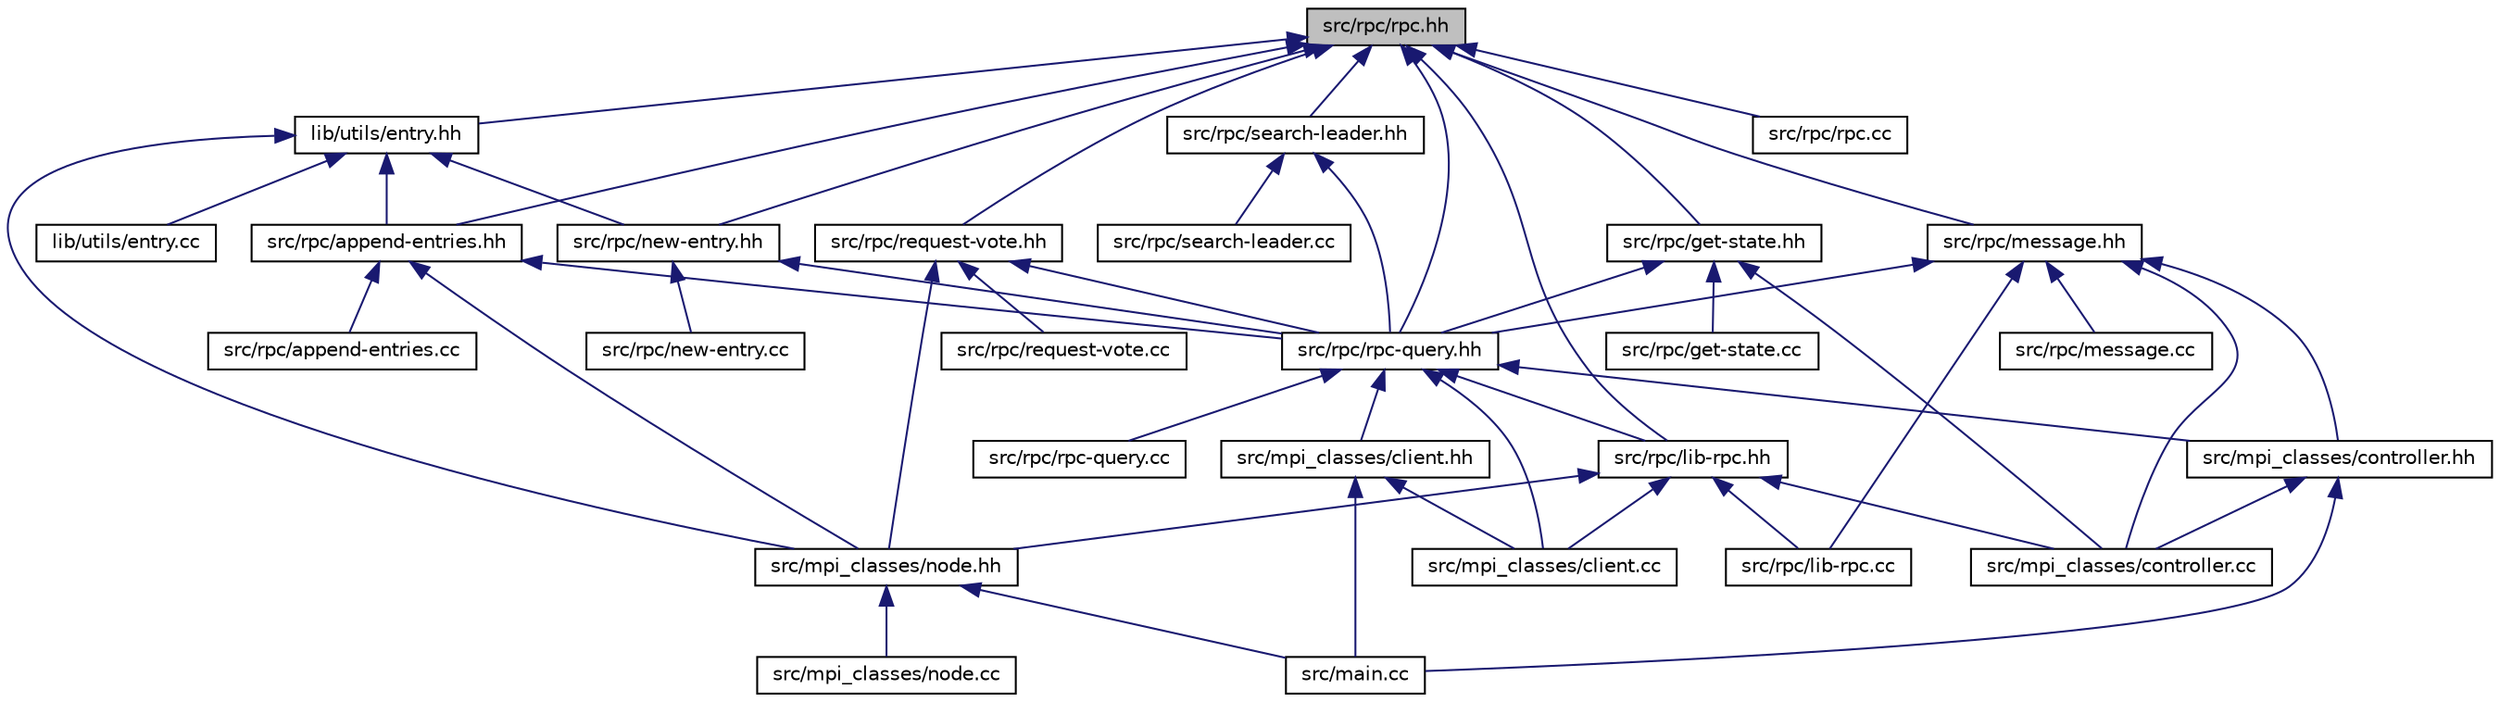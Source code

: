 digraph "src/rpc/rpc.hh"
{
  edge [fontname="Helvetica",fontsize="10",labelfontname="Helvetica",labelfontsize="10"];
  node [fontname="Helvetica",fontsize="10",shape=record];
  Node34 [label="src/rpc/rpc.hh",height=0.2,width=0.4,color="black", fillcolor="grey75", style="filled", fontcolor="black"];
  Node34 -> Node35 [dir="back",color="midnightblue",fontsize="10",style="solid",fontname="Helvetica"];
  Node35 [label="lib/utils/entry.hh",height=0.2,width=0.4,color="black", fillcolor="white", style="filled",URL="$entry_8hh.html"];
  Node35 -> Node36 [dir="back",color="midnightblue",fontsize="10",style="solid",fontname="Helvetica"];
  Node36 [label="lib/utils/entry.cc",height=0.2,width=0.4,color="black", fillcolor="white", style="filled",URL="$entry_8cc.html"];
  Node35 -> Node37 [dir="back",color="midnightblue",fontsize="10",style="solid",fontname="Helvetica"];
  Node37 [label="src/mpi_classes/node.hh",height=0.2,width=0.4,color="black", fillcolor="white", style="filled",URL="$node_8hh.html"];
  Node37 -> Node38 [dir="back",color="midnightblue",fontsize="10",style="solid",fontname="Helvetica"];
  Node38 [label="src/main.cc",height=0.2,width=0.4,color="black", fillcolor="white", style="filled",URL="$main_8cc.html"];
  Node37 -> Node39 [dir="back",color="midnightblue",fontsize="10",style="solid",fontname="Helvetica"];
  Node39 [label="src/mpi_classes/node.cc",height=0.2,width=0.4,color="black", fillcolor="white", style="filled",URL="$node_8cc.html"];
  Node35 -> Node40 [dir="back",color="midnightblue",fontsize="10",style="solid",fontname="Helvetica"];
  Node40 [label="src/rpc/append-entries.hh",height=0.2,width=0.4,color="black", fillcolor="white", style="filled",URL="$append-entries_8hh.html"];
  Node40 -> Node37 [dir="back",color="midnightblue",fontsize="10",style="solid",fontname="Helvetica"];
  Node40 -> Node41 [dir="back",color="midnightblue",fontsize="10",style="solid",fontname="Helvetica"];
  Node41 [label="src/rpc/append-entries.cc",height=0.2,width=0.4,color="black", fillcolor="white", style="filled",URL="$append-entries_8cc.html"];
  Node40 -> Node42 [dir="back",color="midnightblue",fontsize="10",style="solid",fontname="Helvetica"];
  Node42 [label="src/rpc/rpc-query.hh",height=0.2,width=0.4,color="black", fillcolor="white", style="filled",URL="$rpc-query_8hh.html"];
  Node42 -> Node43 [dir="back",color="midnightblue",fontsize="10",style="solid",fontname="Helvetica"];
  Node43 [label="src/mpi_classes/client.hh",height=0.2,width=0.4,color="black", fillcolor="white", style="filled",URL="$client_8hh.html"];
  Node43 -> Node38 [dir="back",color="midnightblue",fontsize="10",style="solid",fontname="Helvetica"];
  Node43 -> Node44 [dir="back",color="midnightblue",fontsize="10",style="solid",fontname="Helvetica"];
  Node44 [label="src/mpi_classes/client.cc",height=0.2,width=0.4,color="black", fillcolor="white", style="filled",URL="$client_8cc.html"];
  Node42 -> Node45 [dir="back",color="midnightblue",fontsize="10",style="solid",fontname="Helvetica"];
  Node45 [label="src/mpi_classes/controller.hh",height=0.2,width=0.4,color="black", fillcolor="white", style="filled",URL="$controller_8hh.html"];
  Node45 -> Node38 [dir="back",color="midnightblue",fontsize="10",style="solid",fontname="Helvetica"];
  Node45 -> Node46 [dir="back",color="midnightblue",fontsize="10",style="solid",fontname="Helvetica"];
  Node46 [label="src/mpi_classes/controller.cc",height=0.2,width=0.4,color="black", fillcolor="white", style="filled",URL="$controller_8cc.html"];
  Node42 -> Node44 [dir="back",color="midnightblue",fontsize="10",style="solid",fontname="Helvetica"];
  Node42 -> Node47 [dir="back",color="midnightblue",fontsize="10",style="solid",fontname="Helvetica"];
  Node47 [label="src/rpc/lib-rpc.hh",height=0.2,width=0.4,color="black", fillcolor="white", style="filled",URL="$lib-rpc_8hh.html"];
  Node47 -> Node37 [dir="back",color="midnightblue",fontsize="10",style="solid",fontname="Helvetica"];
  Node47 -> Node44 [dir="back",color="midnightblue",fontsize="10",style="solid",fontname="Helvetica"];
  Node47 -> Node46 [dir="back",color="midnightblue",fontsize="10",style="solid",fontname="Helvetica"];
  Node47 -> Node48 [dir="back",color="midnightblue",fontsize="10",style="solid",fontname="Helvetica"];
  Node48 [label="src/rpc/lib-rpc.cc",height=0.2,width=0.4,color="black", fillcolor="white", style="filled",URL="$lib-rpc_8cc.html"];
  Node42 -> Node49 [dir="back",color="midnightblue",fontsize="10",style="solid",fontname="Helvetica"];
  Node49 [label="src/rpc/rpc-query.cc",height=0.2,width=0.4,color="black", fillcolor="white", style="filled",URL="$rpc-query_8cc.html"];
  Node35 -> Node50 [dir="back",color="midnightblue",fontsize="10",style="solid",fontname="Helvetica"];
  Node50 [label="src/rpc/new-entry.hh",height=0.2,width=0.4,color="black", fillcolor="white", style="filled",URL="$new-entry_8hh.html"];
  Node50 -> Node42 [dir="back",color="midnightblue",fontsize="10",style="solid",fontname="Helvetica"];
  Node50 -> Node51 [dir="back",color="midnightblue",fontsize="10",style="solid",fontname="Helvetica"];
  Node51 [label="src/rpc/new-entry.cc",height=0.2,width=0.4,color="black", fillcolor="white", style="filled",URL="$new-entry_8cc.html"];
  Node34 -> Node40 [dir="back",color="midnightblue",fontsize="10",style="solid",fontname="Helvetica"];
  Node34 -> Node52 [dir="back",color="midnightblue",fontsize="10",style="solid",fontname="Helvetica"];
  Node52 [label="src/rpc/get-state.hh",height=0.2,width=0.4,color="black", fillcolor="white", style="filled",URL="$get-state_8hh.html"];
  Node52 -> Node46 [dir="back",color="midnightblue",fontsize="10",style="solid",fontname="Helvetica"];
  Node52 -> Node53 [dir="back",color="midnightblue",fontsize="10",style="solid",fontname="Helvetica"];
  Node53 [label="src/rpc/get-state.cc",height=0.2,width=0.4,color="black", fillcolor="white", style="filled",URL="$get-state_8cc.html"];
  Node52 -> Node42 [dir="back",color="midnightblue",fontsize="10",style="solid",fontname="Helvetica"];
  Node34 -> Node54 [dir="back",color="midnightblue",fontsize="10",style="solid",fontname="Helvetica"];
  Node54 [label="src/rpc/message.hh",height=0.2,width=0.4,color="black", fillcolor="white", style="filled",URL="$message_8hh.html"];
  Node54 -> Node45 [dir="back",color="midnightblue",fontsize="10",style="solid",fontname="Helvetica"];
  Node54 -> Node46 [dir="back",color="midnightblue",fontsize="10",style="solid",fontname="Helvetica"];
  Node54 -> Node42 [dir="back",color="midnightblue",fontsize="10",style="solid",fontname="Helvetica"];
  Node54 -> Node48 [dir="back",color="midnightblue",fontsize="10",style="solid",fontname="Helvetica"];
  Node54 -> Node55 [dir="back",color="midnightblue",fontsize="10",style="solid",fontname="Helvetica"];
  Node55 [label="src/rpc/message.cc",height=0.2,width=0.4,color="black", fillcolor="white", style="filled",URL="$message_8cc.html"];
  Node34 -> Node50 [dir="back",color="midnightblue",fontsize="10",style="solid",fontname="Helvetica"];
  Node34 -> Node56 [dir="back",color="midnightblue",fontsize="10",style="solid",fontname="Helvetica"];
  Node56 [label="src/rpc/request-vote.hh",height=0.2,width=0.4,color="black", fillcolor="white", style="filled",URL="$request-vote_8hh.html"];
  Node56 -> Node37 [dir="back",color="midnightblue",fontsize="10",style="solid",fontname="Helvetica"];
  Node56 -> Node42 [dir="back",color="midnightblue",fontsize="10",style="solid",fontname="Helvetica"];
  Node56 -> Node57 [dir="back",color="midnightblue",fontsize="10",style="solid",fontname="Helvetica"];
  Node57 [label="src/rpc/request-vote.cc",height=0.2,width=0.4,color="black", fillcolor="white", style="filled",URL="$request-vote_8cc.html"];
  Node34 -> Node42 [dir="back",color="midnightblue",fontsize="10",style="solid",fontname="Helvetica"];
  Node34 -> Node58 [dir="back",color="midnightblue",fontsize="10",style="solid",fontname="Helvetica"];
  Node58 [label="src/rpc/search-leader.hh",height=0.2,width=0.4,color="black", fillcolor="white", style="filled",URL="$search-leader_8hh.html"];
  Node58 -> Node42 [dir="back",color="midnightblue",fontsize="10",style="solid",fontname="Helvetica"];
  Node58 -> Node59 [dir="back",color="midnightblue",fontsize="10",style="solid",fontname="Helvetica"];
  Node59 [label="src/rpc/search-leader.cc",height=0.2,width=0.4,color="black", fillcolor="white", style="filled",URL="$search-leader_8cc.html"];
  Node34 -> Node47 [dir="back",color="midnightblue",fontsize="10",style="solid",fontname="Helvetica"];
  Node34 -> Node60 [dir="back",color="midnightblue",fontsize="10",style="solid",fontname="Helvetica"];
  Node60 [label="src/rpc/rpc.cc",height=0.2,width=0.4,color="black", fillcolor="white", style="filled",URL="$rpc_8cc.html"];
}
